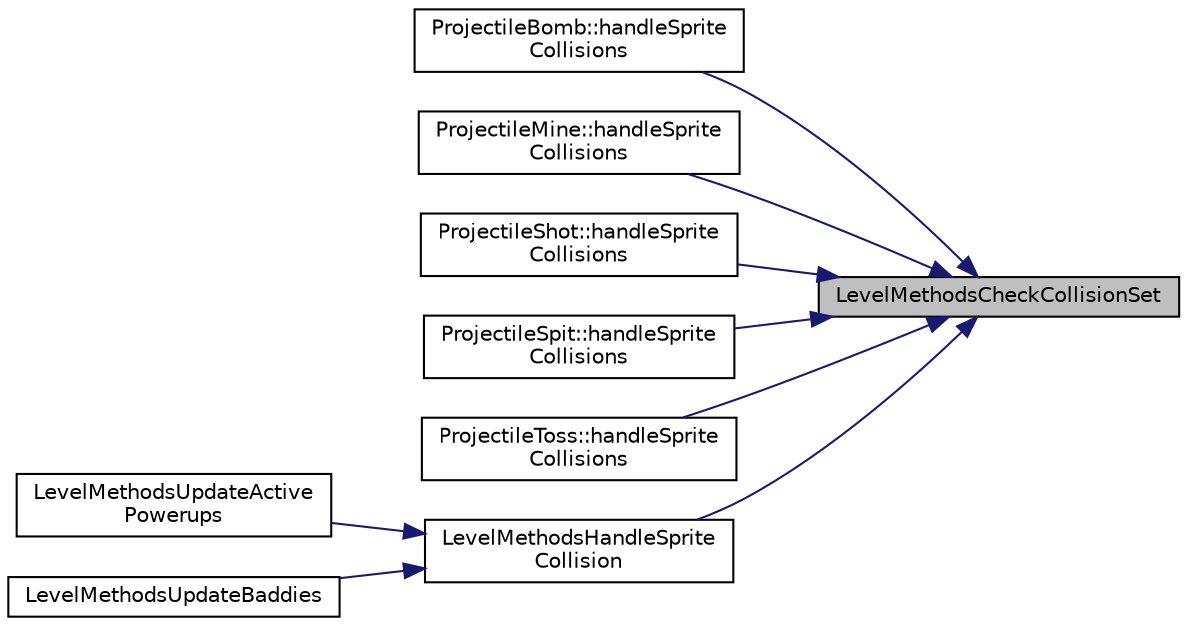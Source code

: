 digraph "LevelMethodsCheckCollisionSet"
{
 // LATEX_PDF_SIZE
  edge [fontname="Helvetica",fontsize="10",labelfontname="Helvetica",labelfontsize="10"];
  node [fontname="Helvetica",fontsize="10",shape=record];
  rankdir="RL";
  Node1 [label="LevelMethodsCheckCollisionSet",height=0.2,width=0.4,color="black", fillcolor="grey75", style="filled", fontcolor="black",tooltip=" "];
  Node1 -> Node2 [dir="back",color="midnightblue",fontsize="10",style="solid"];
  Node2 [label="ProjectileBomb::handleSprite\lCollisions",height=0.2,width=0.4,color="black", fillcolor="white", style="filled",URL="$class_projectile_bomb.html#a977560150de62669059bad8f4c9da19d",tooltip=" "];
  Node1 -> Node3 [dir="back",color="midnightblue",fontsize="10",style="solid"];
  Node3 [label="ProjectileMine::handleSprite\lCollisions",height=0.2,width=0.4,color="black", fillcolor="white", style="filled",URL="$class_projectile_mine.html#a47bf65effbc2950ca175749dd2b99006",tooltip=" "];
  Node1 -> Node4 [dir="back",color="midnightblue",fontsize="10",style="solid"];
  Node4 [label="ProjectileShot::handleSprite\lCollisions",height=0.2,width=0.4,color="black", fillcolor="white", style="filled",URL="$class_projectile_shot.html#a2aa67619ca4e6a0e346c46673ce6c546",tooltip=" "];
  Node1 -> Node5 [dir="back",color="midnightblue",fontsize="10",style="solid"];
  Node5 [label="ProjectileSpit::handleSprite\lCollisions",height=0.2,width=0.4,color="black", fillcolor="white", style="filled",URL="$class_projectile_spit.html#a8922717daa0413c424311b577fa4054f",tooltip=" "];
  Node1 -> Node6 [dir="back",color="midnightblue",fontsize="10",style="solid"];
  Node6 [label="ProjectileToss::handleSprite\lCollisions",height=0.2,width=0.4,color="black", fillcolor="white", style="filled",URL="$class_projectile_toss.html#ae514ed2467b1d6b7b07b7eb2c09de59a",tooltip=" "];
  Node1 -> Node7 [dir="back",color="midnightblue",fontsize="10",style="solid"];
  Node7 [label="LevelMethodsHandleSprite\lCollision",height=0.2,width=0.4,color="black", fillcolor="white", style="filled",URL="$_level_methods_8cpp.html#af17deb75104f88694410fe98a83b997f",tooltip=" "];
  Node7 -> Node8 [dir="back",color="midnightblue",fontsize="10",style="solid"];
  Node8 [label="LevelMethodsUpdateActive\lPowerups",height=0.2,width=0.4,color="black", fillcolor="white", style="filled",URL="$_level_methods_8cpp.html#a5d24eae14bebfb100a9135e8112b0d08",tooltip="Updates the power up sprites that have been activated"];
  Node7 -> Node9 [dir="back",color="midnightblue",fontsize="10",style="solid"];
  Node9 [label="LevelMethodsUpdateBaddies",height=0.2,width=0.4,color="black", fillcolor="white", style="filled",URL="$_level_methods_8cpp.html#a9c2f89b8dc2574620d46faa2ed3ea60d",tooltip=" "];
}
